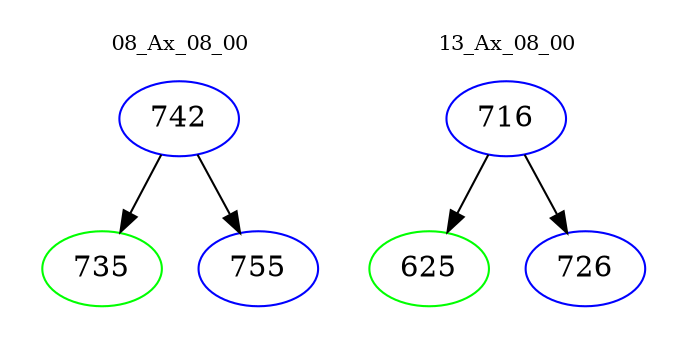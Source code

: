 digraph{
subgraph cluster_0 {
color = white
label = "08_Ax_08_00";
fontsize=10;
T0_742 [label="742", color="blue"]
T0_742 -> T0_735 [color="black"]
T0_735 [label="735", color="green"]
T0_742 -> T0_755 [color="black"]
T0_755 [label="755", color="blue"]
}
subgraph cluster_1 {
color = white
label = "13_Ax_08_00";
fontsize=10;
T1_716 [label="716", color="blue"]
T1_716 -> T1_625 [color="black"]
T1_625 [label="625", color="green"]
T1_716 -> T1_726 [color="black"]
T1_726 [label="726", color="blue"]
}
}
